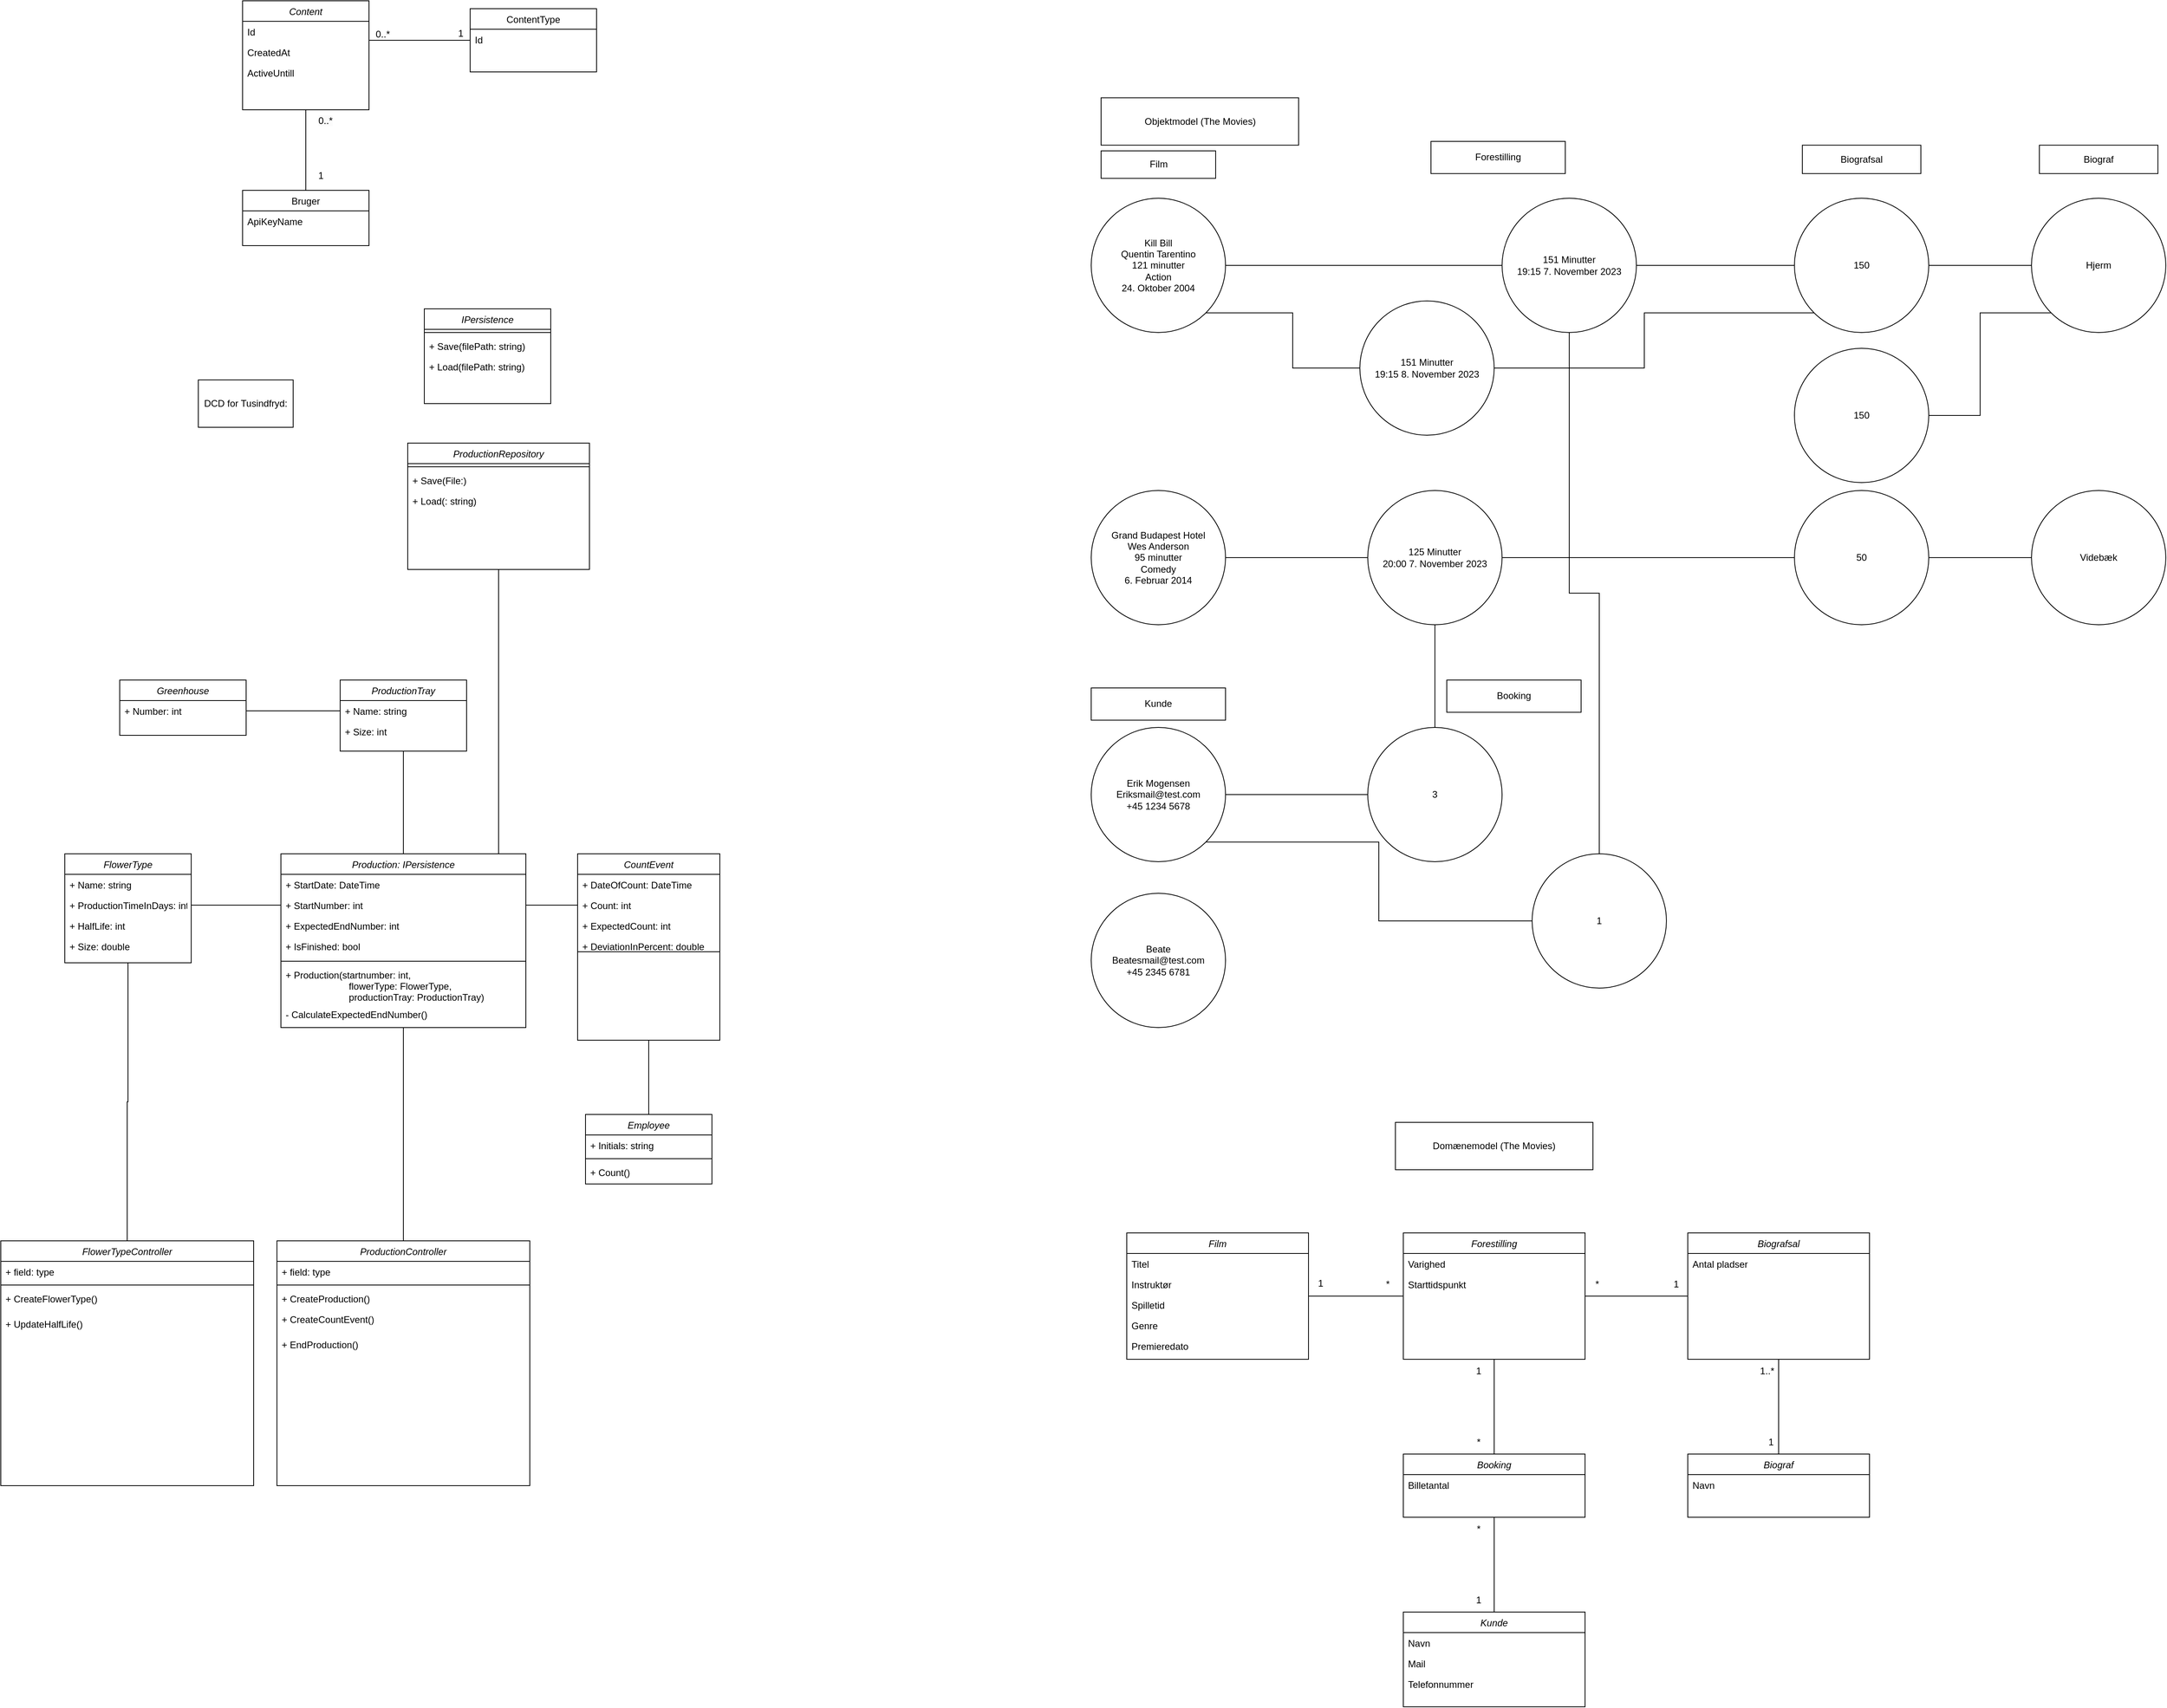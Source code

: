 <mxfile version="22.0.8" type="github">
  <diagram id="C5RBs43oDa-KdzZeNtuy" name="Page-1">
    <mxGraphModel dx="3267" dy="1344" grid="1" gridSize="10" guides="1" tooltips="1" connect="1" arrows="1" fold="1" page="1" pageScale="1" pageWidth="827" pageHeight="1169" math="0" shadow="0">
      <root>
        <mxCell id="WIyWlLk6GJQsqaUBKTNV-0" />
        <mxCell id="WIyWlLk6GJQsqaUBKTNV-1" parent="WIyWlLk6GJQsqaUBKTNV-0" />
        <mxCell id="zkfFHV4jXpPFQw0GAbJ--0" value="Content" style="swimlane;fontStyle=2;align=center;verticalAlign=top;childLayout=stackLayout;horizontal=1;startSize=26;horizontalStack=0;resizeParent=1;resizeLast=0;collapsible=1;marginBottom=0;rounded=0;shadow=0;strokeWidth=1;" parent="WIyWlLk6GJQsqaUBKTNV-1" vertex="1">
          <mxGeometry x="266" y="120" width="160" height="138" as="geometry">
            <mxRectangle x="230" y="140" width="160" height="26" as="alternateBounds" />
          </mxGeometry>
        </mxCell>
        <mxCell id="zkfFHV4jXpPFQw0GAbJ--1" value="Id&#xa;" style="text;align=left;verticalAlign=top;spacingLeft=4;spacingRight=4;overflow=hidden;rotatable=0;points=[[0,0.5],[1,0.5]];portConstraint=eastwest;" parent="zkfFHV4jXpPFQw0GAbJ--0" vertex="1">
          <mxGeometry y="26" width="160" height="26" as="geometry" />
        </mxCell>
        <mxCell id="4FZxqbyA3m_zLKk_ck_h-2" value="CreatedAt " style="text;align=left;verticalAlign=top;spacingLeft=4;spacingRight=4;overflow=hidden;rotatable=0;points=[[0,0.5],[1,0.5]];portConstraint=eastwest;" parent="zkfFHV4jXpPFQw0GAbJ--0" vertex="1">
          <mxGeometry y="52" width="160" height="26" as="geometry" />
        </mxCell>
        <mxCell id="4FZxqbyA3m_zLKk_ck_h-3" value="ActiveUntill" style="text;align=left;verticalAlign=top;spacingLeft=4;spacingRight=4;overflow=hidden;rotatable=0;points=[[0,0.5],[1,0.5]];portConstraint=eastwest;" parent="zkfFHV4jXpPFQw0GAbJ--0" vertex="1">
          <mxGeometry y="78" width="160" height="26" as="geometry" />
        </mxCell>
        <mxCell id="zkfFHV4jXpPFQw0GAbJ--13" value="Bruger" style="swimlane;fontStyle=0;align=center;verticalAlign=top;childLayout=stackLayout;horizontal=1;startSize=26;horizontalStack=0;resizeParent=1;resizeLast=0;collapsible=1;marginBottom=0;rounded=0;shadow=0;strokeWidth=1;" parent="WIyWlLk6GJQsqaUBKTNV-1" vertex="1">
          <mxGeometry x="266" y="360" width="160" height="70" as="geometry">
            <mxRectangle x="340" y="380" width="170" height="26" as="alternateBounds" />
          </mxGeometry>
        </mxCell>
        <mxCell id="zkfFHV4jXpPFQw0GAbJ--14" value="ApiKeyName" style="text;align=left;verticalAlign=top;spacingLeft=4;spacingRight=4;overflow=hidden;rotatable=0;points=[[0,0.5],[1,0.5]];portConstraint=eastwest;" parent="zkfFHV4jXpPFQw0GAbJ--13" vertex="1">
          <mxGeometry y="26" width="160" height="26" as="geometry" />
        </mxCell>
        <mxCell id="zkfFHV4jXpPFQw0GAbJ--16" value="" style="endArrow=none;endSize=10;endFill=0;shadow=0;strokeWidth=1;rounded=0;edgeStyle=elbowEdgeStyle;elbow=vertical;" parent="WIyWlLk6GJQsqaUBKTNV-1" source="zkfFHV4jXpPFQw0GAbJ--13" target="zkfFHV4jXpPFQw0GAbJ--0" edge="1">
          <mxGeometry width="160" relative="1" as="geometry">
            <mxPoint x="256" y="373" as="sourcePoint" />
            <mxPoint x="356" y="271" as="targetPoint" />
          </mxGeometry>
        </mxCell>
        <mxCell id="zkfFHV4jXpPFQw0GAbJ--17" value="ContentType" style="swimlane;fontStyle=0;align=center;verticalAlign=top;childLayout=stackLayout;horizontal=1;startSize=26;horizontalStack=0;resizeParent=1;resizeLast=0;collapsible=1;marginBottom=0;rounded=0;shadow=0;strokeWidth=1;" parent="WIyWlLk6GJQsqaUBKTNV-1" vertex="1">
          <mxGeometry x="554" y="130" width="160" height="80" as="geometry">
            <mxRectangle x="550" y="140" width="160" height="26" as="alternateBounds" />
          </mxGeometry>
        </mxCell>
        <mxCell id="zkfFHV4jXpPFQw0GAbJ--18" value="Id" style="text;align=left;verticalAlign=top;spacingLeft=4;spacingRight=4;overflow=hidden;rotatable=0;points=[[0,0.5],[1,0.5]];portConstraint=eastwest;" parent="zkfFHV4jXpPFQw0GAbJ--17" vertex="1">
          <mxGeometry y="26" width="160" height="26" as="geometry" />
        </mxCell>
        <mxCell id="zkfFHV4jXpPFQw0GAbJ--26" value="" style="endArrow=none;shadow=0;strokeWidth=1;rounded=0;endFill=0;edgeStyle=elbowEdgeStyle;elbow=vertical;" parent="WIyWlLk6GJQsqaUBKTNV-1" source="zkfFHV4jXpPFQw0GAbJ--0" target="zkfFHV4jXpPFQw0GAbJ--17" edge="1">
          <mxGeometry x="0.5" y="41" relative="1" as="geometry">
            <mxPoint x="426" y="192" as="sourcePoint" />
            <mxPoint x="586" y="192" as="targetPoint" />
            <mxPoint x="-40" y="32" as="offset" />
          </mxGeometry>
        </mxCell>
        <mxCell id="zkfFHV4jXpPFQw0GAbJ--28" value="1" style="resizable=0;align=right;verticalAlign=bottom;labelBackgroundColor=none;fontSize=12;" parent="zkfFHV4jXpPFQw0GAbJ--26" connectable="0" vertex="1">
          <mxGeometry x="1" relative="1" as="geometry">
            <mxPoint x="-7" as="offset" />
          </mxGeometry>
        </mxCell>
        <mxCell id="4FZxqbyA3m_zLKk_ck_h-0" value="0..*" style="resizable=0;align=right;verticalAlign=bottom;labelBackgroundColor=none;fontSize=12;" parent="WIyWlLk6GJQsqaUBKTNV-1" connectable="0" vertex="1">
          <mxGeometry x="576" y="189" as="geometry">
            <mxPoint x="-122" y="-18" as="offset" />
          </mxGeometry>
        </mxCell>
        <mxCell id="4FZxqbyA3m_zLKk_ck_h-9" value="&lt;span style=&quot;color: rgb(0, 0, 0); font-family: Helvetica; font-size: 12px; font-style: normal; font-variant-ligatures: normal; font-variant-caps: normal; font-weight: 400; letter-spacing: normal; orphans: 2; text-align: right; text-indent: 0px; text-transform: none; widows: 2; word-spacing: 0px; -webkit-text-stroke-width: 0px; background-color: rgb(251, 251, 251); text-decoration-thickness: initial; text-decoration-style: initial; text-decoration-color: initial; float: none; display: inline !important;&quot;&gt;0..*&lt;/span&gt;" style="text;whiteSpace=wrap;html=1;" parent="WIyWlLk6GJQsqaUBKTNV-1" vertex="1">
          <mxGeometry x="360" y="258" width="50" height="40" as="geometry" />
        </mxCell>
        <mxCell id="4FZxqbyA3m_zLKk_ck_h-10" value="1" style="resizable=0;align=right;verticalAlign=bottom;labelBackgroundColor=none;fontSize=12;" parent="WIyWlLk6GJQsqaUBKTNV-1" connectable="0" vertex="1">
          <mxGeometry x="370.002" y="350.001" as="geometry" />
        </mxCell>
        <mxCell id="wz0sMh5TRBvfDvwZqKFG-0" value="Greenhouse" style="swimlane;fontStyle=2;align=center;verticalAlign=top;childLayout=stackLayout;horizontal=1;startSize=26;horizontalStack=0;resizeParent=1;resizeLast=0;collapsible=1;marginBottom=0;rounded=0;shadow=0;strokeWidth=1;" parent="WIyWlLk6GJQsqaUBKTNV-1" vertex="1">
          <mxGeometry x="110.5" y="980" width="160" height="70" as="geometry">
            <mxRectangle x="230" y="140" width="160" height="26" as="alternateBounds" />
          </mxGeometry>
        </mxCell>
        <mxCell id="wz0sMh5TRBvfDvwZqKFG-1" value="+ Number: int" style="text;align=left;verticalAlign=top;spacingLeft=4;spacingRight=4;overflow=hidden;rotatable=0;points=[[0,0.5],[1,0.5]];portConstraint=eastwest;" parent="wz0sMh5TRBvfDvwZqKFG-0" vertex="1">
          <mxGeometry y="26" width="160" height="26" as="geometry" />
        </mxCell>
        <mxCell id="wz0sMh5TRBvfDvwZqKFG-4" value="DCD for Tusindfryd:" style="rounded=0;whiteSpace=wrap;html=1;" parent="WIyWlLk6GJQsqaUBKTNV-1" vertex="1">
          <mxGeometry x="210" y="600" width="120" height="60" as="geometry" />
        </mxCell>
        <mxCell id="wz0sMh5TRBvfDvwZqKFG-28" style="edgeStyle=orthogonalEdgeStyle;rounded=0;orthogonalLoop=1;jettySize=auto;html=1;exitX=0.5;exitY=1;exitDx=0;exitDy=0;entryX=0.5;entryY=0;entryDx=0;entryDy=0;endArrow=none;endFill=0;" parent="WIyWlLk6GJQsqaUBKTNV-1" source="wz0sMh5TRBvfDvwZqKFG-5" target="wz0sMh5TRBvfDvwZqKFG-10" edge="1">
          <mxGeometry relative="1" as="geometry" />
        </mxCell>
        <mxCell id="wz0sMh5TRBvfDvwZqKFG-5" value="ProductionTray" style="swimlane;fontStyle=2;align=center;verticalAlign=top;childLayout=stackLayout;horizontal=1;startSize=26;horizontalStack=0;resizeParent=1;resizeLast=0;collapsible=1;marginBottom=0;rounded=0;shadow=0;strokeWidth=1;" parent="WIyWlLk6GJQsqaUBKTNV-1" vertex="1">
          <mxGeometry x="389.5" y="980" width="160" height="90" as="geometry">
            <mxRectangle x="230" y="140" width="160" height="26" as="alternateBounds" />
          </mxGeometry>
        </mxCell>
        <mxCell id="wz0sMh5TRBvfDvwZqKFG-6" value="+ Name: string" style="text;align=left;verticalAlign=top;spacingLeft=4;spacingRight=4;overflow=hidden;rotatable=0;points=[[0,0.5],[1,0.5]];portConstraint=eastwest;" parent="wz0sMh5TRBvfDvwZqKFG-5" vertex="1">
          <mxGeometry y="26" width="160" height="26" as="geometry" />
        </mxCell>
        <mxCell id="wz0sMh5TRBvfDvwZqKFG-7" value="+ Size: int" style="text;align=left;verticalAlign=top;spacingLeft=4;spacingRight=4;overflow=hidden;rotatable=0;points=[[0,0.5],[1,0.5]];portConstraint=eastwest;" parent="wz0sMh5TRBvfDvwZqKFG-5" vertex="1">
          <mxGeometry y="52" width="160" height="26" as="geometry" />
        </mxCell>
        <mxCell id="wz0sMh5TRBvfDvwZqKFG-10" value="Production: IPersistence" style="swimlane;fontStyle=2;align=center;verticalAlign=top;childLayout=stackLayout;horizontal=1;startSize=26;horizontalStack=0;resizeParent=1;resizeLast=0;collapsible=1;marginBottom=0;rounded=0;shadow=0;strokeWidth=1;" parent="WIyWlLk6GJQsqaUBKTNV-1" vertex="1">
          <mxGeometry x="314.5" y="1200" width="310" height="220" as="geometry">
            <mxRectangle x="230" y="140" width="160" height="26" as="alternateBounds" />
          </mxGeometry>
        </mxCell>
        <mxCell id="wz0sMh5TRBvfDvwZqKFG-11" value="+ StartDate: DateTime" style="text;align=left;verticalAlign=top;spacingLeft=4;spacingRight=4;overflow=hidden;rotatable=0;points=[[0,0.5],[1,0.5]];portConstraint=eastwest;" parent="wz0sMh5TRBvfDvwZqKFG-10" vertex="1">
          <mxGeometry y="26" width="310" height="26" as="geometry" />
        </mxCell>
        <mxCell id="wz0sMh5TRBvfDvwZqKFG-12" value="+ StartNumber: int" style="text;align=left;verticalAlign=top;spacingLeft=4;spacingRight=4;overflow=hidden;rotatable=0;points=[[0,0.5],[1,0.5]];portConstraint=eastwest;" parent="wz0sMh5TRBvfDvwZqKFG-10" vertex="1">
          <mxGeometry y="52" width="310" height="26" as="geometry" />
        </mxCell>
        <mxCell id="wz0sMh5TRBvfDvwZqKFG-13" value="+ ExpectedEndNumber: int" style="text;align=left;verticalAlign=top;spacingLeft=4;spacingRight=4;overflow=hidden;rotatable=0;points=[[0,0.5],[1,0.5]];portConstraint=eastwest;" parent="wz0sMh5TRBvfDvwZqKFG-10" vertex="1">
          <mxGeometry y="78" width="310" height="26" as="geometry" />
        </mxCell>
        <mxCell id="wz0sMh5TRBvfDvwZqKFG-14" value="+ IsFinished: bool" style="text;align=left;verticalAlign=top;spacingLeft=4;spacingRight=4;overflow=hidden;rotatable=0;points=[[0,0.5],[1,0.5]];portConstraint=eastwest;" parent="wz0sMh5TRBvfDvwZqKFG-10" vertex="1">
          <mxGeometry y="104" width="310" height="28" as="geometry" />
        </mxCell>
        <mxCell id="wz0sMh5TRBvfDvwZqKFG-43" value="" style="line;strokeWidth=1;fillColor=none;align=left;verticalAlign=middle;spacingTop=-1;spacingLeft=3;spacingRight=3;rotatable=0;labelPosition=right;points=[];portConstraint=eastwest;strokeColor=inherit;" parent="wz0sMh5TRBvfDvwZqKFG-10" vertex="1">
          <mxGeometry y="132" width="310" height="8" as="geometry" />
        </mxCell>
        <mxCell id="wz0sMh5TRBvfDvwZqKFG-62" value="+ Production(startnumber: int, &#xa;                        flowerType: FlowerType,&#xa;                        productionTray: ProductionTray)&#xa;&#xa;" style="text;align=left;verticalAlign=top;spacingLeft=4;spacingRight=4;overflow=hidden;rotatable=0;points=[[0,0.5],[1,0.5]];portConstraint=eastwest;" parent="wz0sMh5TRBvfDvwZqKFG-10" vertex="1">
          <mxGeometry y="140" width="310" height="50" as="geometry" />
        </mxCell>
        <mxCell id="wz0sMh5TRBvfDvwZqKFG-63" value="- CalculateExpectedEndNumber()&#xa;" style="text;align=left;verticalAlign=top;spacingLeft=4;spacingRight=4;overflow=hidden;rotatable=0;points=[[0,0.5],[1,0.5]];portConstraint=eastwest;" parent="wz0sMh5TRBvfDvwZqKFG-10" vertex="1">
          <mxGeometry y="190" width="310" height="30" as="geometry" />
        </mxCell>
        <mxCell id="wz0sMh5TRBvfDvwZqKFG-31" style="edgeStyle=orthogonalEdgeStyle;rounded=0;orthogonalLoop=1;jettySize=auto;html=1;exitX=0.5;exitY=1;exitDx=0;exitDy=0;entryX=0.5;entryY=0;entryDx=0;entryDy=0;endArrow=none;endFill=0;" parent="WIyWlLk6GJQsqaUBKTNV-1" source="wz0sMh5TRBvfDvwZqKFG-15" target="wz0sMh5TRBvfDvwZqKFG-20" edge="1">
          <mxGeometry relative="1" as="geometry" />
        </mxCell>
        <mxCell id="wz0sMh5TRBvfDvwZqKFG-15" value="CountEvent" style="swimlane;fontStyle=2;align=center;verticalAlign=top;childLayout=stackLayout;horizontal=1;startSize=26;horizontalStack=0;resizeParent=1;resizeLast=0;collapsible=1;marginBottom=0;rounded=0;shadow=0;strokeWidth=1;" parent="WIyWlLk6GJQsqaUBKTNV-1" vertex="1">
          <mxGeometry x="690" y="1200" width="180" height="236" as="geometry">
            <mxRectangle x="230" y="140" width="160" height="26" as="alternateBounds" />
          </mxGeometry>
        </mxCell>
        <mxCell id="wz0sMh5TRBvfDvwZqKFG-16" value="+ DateOfCount: DateTime" style="text;align=left;verticalAlign=top;spacingLeft=4;spacingRight=4;overflow=hidden;rotatable=0;points=[[0,0.5],[1,0.5]];portConstraint=eastwest;" parent="wz0sMh5TRBvfDvwZqKFG-15" vertex="1">
          <mxGeometry y="26" width="180" height="26" as="geometry" />
        </mxCell>
        <mxCell id="wz0sMh5TRBvfDvwZqKFG-17" value="+ Count: int" style="text;align=left;verticalAlign=top;spacingLeft=4;spacingRight=4;overflow=hidden;rotatable=0;points=[[0,0.5],[1,0.5]];portConstraint=eastwest;" parent="wz0sMh5TRBvfDvwZqKFG-15" vertex="1">
          <mxGeometry y="52" width="180" height="26" as="geometry" />
        </mxCell>
        <mxCell id="wz0sMh5TRBvfDvwZqKFG-18" value="+ ExpectedCount: int" style="text;align=left;verticalAlign=top;spacingLeft=4;spacingRight=4;overflow=hidden;rotatable=0;points=[[0,0.5],[1,0.5]];portConstraint=eastwest;" parent="wz0sMh5TRBvfDvwZqKFG-15" vertex="1">
          <mxGeometry y="78" width="180" height="26" as="geometry" />
        </mxCell>
        <mxCell id="wz0sMh5TRBvfDvwZqKFG-19" value="+ DeviationInPercent: double" style="text;align=left;verticalAlign=top;spacingLeft=4;spacingRight=4;overflow=hidden;rotatable=0;points=[[0,0.5],[1,0.5]];portConstraint=eastwest;" parent="wz0sMh5TRBvfDvwZqKFG-15" vertex="1">
          <mxGeometry y="104" width="180" height="16" as="geometry" />
        </mxCell>
        <mxCell id="wz0sMh5TRBvfDvwZqKFG-42" value="" style="line;strokeWidth=1;fillColor=none;align=left;verticalAlign=middle;spacingTop=-1;spacingLeft=3;spacingRight=3;rotatable=0;labelPosition=right;points=[];portConstraint=eastwest;strokeColor=inherit;" parent="wz0sMh5TRBvfDvwZqKFG-15" vertex="1">
          <mxGeometry y="120" width="180" height="8" as="geometry" />
        </mxCell>
        <mxCell id="wz0sMh5TRBvfDvwZqKFG-20" value="Employee" style="swimlane;fontStyle=2;align=center;verticalAlign=top;childLayout=stackLayout;horizontal=1;startSize=26;horizontalStack=0;resizeParent=1;resizeLast=0;collapsible=1;marginBottom=0;rounded=0;shadow=0;strokeWidth=1;" parent="WIyWlLk6GJQsqaUBKTNV-1" vertex="1">
          <mxGeometry x="700" y="1530" width="160" height="88" as="geometry">
            <mxRectangle x="230" y="140" width="160" height="26" as="alternateBounds" />
          </mxGeometry>
        </mxCell>
        <mxCell id="wz0sMh5TRBvfDvwZqKFG-21" value="+ Initials: string" style="text;align=left;verticalAlign=top;spacingLeft=4;spacingRight=4;overflow=hidden;rotatable=0;points=[[0,0.5],[1,0.5]];portConstraint=eastwest;" parent="wz0sMh5TRBvfDvwZqKFG-20" vertex="1">
          <mxGeometry y="26" width="160" height="26" as="geometry" />
        </mxCell>
        <mxCell id="wz0sMh5TRBvfDvwZqKFG-46" value="" style="line;strokeWidth=1;fillColor=none;align=left;verticalAlign=middle;spacingTop=-1;spacingLeft=3;spacingRight=3;rotatable=0;labelPosition=right;points=[];portConstraint=eastwest;strokeColor=inherit;" parent="wz0sMh5TRBvfDvwZqKFG-20" vertex="1">
          <mxGeometry y="52" width="160" height="8" as="geometry" />
        </mxCell>
        <mxCell id="wz0sMh5TRBvfDvwZqKFG-44" value="+ Count()" style="text;align=left;verticalAlign=top;spacingLeft=4;spacingRight=4;overflow=hidden;rotatable=0;points=[[0,0.5],[1,0.5]];portConstraint=eastwest;" parent="wz0sMh5TRBvfDvwZqKFG-20" vertex="1">
          <mxGeometry y="60" width="160" height="28" as="geometry" />
        </mxCell>
        <mxCell id="wz0sMh5TRBvfDvwZqKFG-22" value="FlowerType" style="swimlane;fontStyle=2;align=center;verticalAlign=top;childLayout=stackLayout;horizontal=1;startSize=26;horizontalStack=0;resizeParent=1;resizeLast=0;collapsible=1;marginBottom=0;rounded=0;shadow=0;strokeWidth=1;" parent="WIyWlLk6GJQsqaUBKTNV-1" vertex="1">
          <mxGeometry x="41" y="1200" width="160" height="138" as="geometry">
            <mxRectangle x="230" y="140" width="160" height="26" as="alternateBounds" />
          </mxGeometry>
        </mxCell>
        <mxCell id="wz0sMh5TRBvfDvwZqKFG-23" value="+ Name: string" style="text;align=left;verticalAlign=top;spacingLeft=4;spacingRight=4;overflow=hidden;rotatable=0;points=[[0,0.5],[1,0.5]];portConstraint=eastwest;" parent="wz0sMh5TRBvfDvwZqKFG-22" vertex="1">
          <mxGeometry y="26" width="160" height="26" as="geometry" />
        </mxCell>
        <mxCell id="wz0sMh5TRBvfDvwZqKFG-24" value="+ ProductionTimeInDays: int" style="text;align=left;verticalAlign=top;spacingLeft=4;spacingRight=4;overflow=hidden;rotatable=0;points=[[0,0.5],[1,0.5]];portConstraint=eastwest;" parent="wz0sMh5TRBvfDvwZqKFG-22" vertex="1">
          <mxGeometry y="52" width="160" height="26" as="geometry" />
        </mxCell>
        <mxCell id="wz0sMh5TRBvfDvwZqKFG-25" value="+ HalfLife: int" style="text;align=left;verticalAlign=top;spacingLeft=4;spacingRight=4;overflow=hidden;rotatable=0;points=[[0,0.5],[1,0.5]];portConstraint=eastwest;" parent="wz0sMh5TRBvfDvwZqKFG-22" vertex="1">
          <mxGeometry y="78" width="160" height="26" as="geometry" />
        </mxCell>
        <mxCell id="wz0sMh5TRBvfDvwZqKFG-26" value="+ Size: double" style="text;align=left;verticalAlign=top;spacingLeft=4;spacingRight=4;overflow=hidden;rotatable=0;points=[[0,0.5],[1,0.5]];portConstraint=eastwest;" parent="wz0sMh5TRBvfDvwZqKFG-22" vertex="1">
          <mxGeometry y="104" width="160" height="26" as="geometry" />
        </mxCell>
        <mxCell id="wz0sMh5TRBvfDvwZqKFG-27" style="edgeStyle=orthogonalEdgeStyle;rounded=0;orthogonalLoop=1;jettySize=auto;html=1;entryX=0;entryY=0.5;entryDx=0;entryDy=0;endArrow=none;endFill=0;" parent="WIyWlLk6GJQsqaUBKTNV-1" source="wz0sMh5TRBvfDvwZqKFG-1" target="wz0sMh5TRBvfDvwZqKFG-6" edge="1">
          <mxGeometry relative="1" as="geometry" />
        </mxCell>
        <mxCell id="wz0sMh5TRBvfDvwZqKFG-29" style="edgeStyle=orthogonalEdgeStyle;rounded=0;orthogonalLoop=1;jettySize=auto;html=1;exitX=1;exitY=0.5;exitDx=0;exitDy=0;entryX=0;entryY=0.5;entryDx=0;entryDy=0;endArrow=none;endFill=0;" parent="WIyWlLk6GJQsqaUBKTNV-1" source="wz0sMh5TRBvfDvwZqKFG-24" target="wz0sMh5TRBvfDvwZqKFG-12" edge="1">
          <mxGeometry relative="1" as="geometry" />
        </mxCell>
        <mxCell id="wz0sMh5TRBvfDvwZqKFG-30" style="edgeStyle=orthogonalEdgeStyle;rounded=0;orthogonalLoop=1;jettySize=auto;html=1;exitX=1;exitY=0.5;exitDx=0;exitDy=0;entryX=0;entryY=0.5;entryDx=0;entryDy=0;endArrow=none;endFill=0;" parent="WIyWlLk6GJQsqaUBKTNV-1" source="wz0sMh5TRBvfDvwZqKFG-12" target="wz0sMh5TRBvfDvwZqKFG-17" edge="1">
          <mxGeometry relative="1" as="geometry" />
        </mxCell>
        <mxCell id="wz0sMh5TRBvfDvwZqKFG-47" value="ProductionController" style="swimlane;fontStyle=2;align=center;verticalAlign=top;childLayout=stackLayout;horizontal=1;startSize=26;horizontalStack=0;resizeParent=1;resizeLast=0;collapsible=1;marginBottom=0;rounded=0;shadow=0;strokeWidth=1;" parent="WIyWlLk6GJQsqaUBKTNV-1" vertex="1">
          <mxGeometry x="309.5" y="1690" width="320" height="310" as="geometry">
            <mxRectangle x="230" y="140" width="160" height="26" as="alternateBounds" />
          </mxGeometry>
        </mxCell>
        <mxCell id="wz0sMh5TRBvfDvwZqKFG-48" value="+ field: type" style="text;align=left;verticalAlign=top;spacingLeft=4;spacingRight=4;overflow=hidden;rotatable=0;points=[[0,0.5],[1,0.5]];portConstraint=eastwest;" parent="wz0sMh5TRBvfDvwZqKFG-47" vertex="1">
          <mxGeometry y="26" width="320" height="26" as="geometry" />
        </mxCell>
        <mxCell id="wz0sMh5TRBvfDvwZqKFG-52" value="" style="line;strokeWidth=1;fillColor=none;align=left;verticalAlign=middle;spacingTop=-1;spacingLeft=3;spacingRight=3;rotatable=0;labelPosition=right;points=[];portConstraint=eastwest;strokeColor=inherit;" parent="wz0sMh5TRBvfDvwZqKFG-47" vertex="1">
          <mxGeometry y="52" width="320" height="8" as="geometry" />
        </mxCell>
        <mxCell id="wz0sMh5TRBvfDvwZqKFG-53" value="+ CreateProduction()&#xa;" style="text;align=left;verticalAlign=top;spacingLeft=4;spacingRight=4;overflow=hidden;rotatable=0;points=[[0,0.5],[1,0.5]];portConstraint=eastwest;" parent="wz0sMh5TRBvfDvwZqKFG-47" vertex="1">
          <mxGeometry y="60" width="320" height="26" as="geometry" />
        </mxCell>
        <mxCell id="wz0sMh5TRBvfDvwZqKFG-66" value="+ CreateCountEvent()" style="text;align=left;verticalAlign=top;spacingLeft=4;spacingRight=4;overflow=hidden;rotatable=0;points=[[0,0.5],[1,0.5]];portConstraint=eastwest;" parent="wz0sMh5TRBvfDvwZqKFG-47" vertex="1">
          <mxGeometry y="86" width="320" height="32" as="geometry" />
        </mxCell>
        <mxCell id="wz0sMh5TRBvfDvwZqKFG-69" value="+ EndProduction()&#xa;" style="text;align=left;verticalAlign=top;spacingLeft=4;spacingRight=4;overflow=hidden;rotatable=0;points=[[0,0.5],[1,0.5]];portConstraint=eastwest;" parent="wz0sMh5TRBvfDvwZqKFG-47" vertex="1">
          <mxGeometry y="118" width="320" height="26" as="geometry" />
        </mxCell>
        <mxCell id="wz0sMh5TRBvfDvwZqKFG-54" style="edgeStyle=orthogonalEdgeStyle;rounded=0;orthogonalLoop=1;jettySize=auto;html=1;exitX=0.5;exitY=0;exitDx=0;exitDy=0;entryX=0.5;entryY=1;entryDx=0;entryDy=0;endArrow=none;endFill=0;" parent="WIyWlLk6GJQsqaUBKTNV-1" source="wz0sMh5TRBvfDvwZqKFG-47" target="wz0sMh5TRBvfDvwZqKFG-10" edge="1">
          <mxGeometry relative="1" as="geometry">
            <mxPoint x="250" y="1275" as="sourcePoint" />
            <mxPoint x="369" y="1275" as="targetPoint" />
          </mxGeometry>
        </mxCell>
        <mxCell id="wz0sMh5TRBvfDvwZqKFG-55" value="IPersistence" style="swimlane;fontStyle=2;align=center;verticalAlign=top;childLayout=stackLayout;horizontal=1;startSize=26;horizontalStack=0;resizeParent=1;resizeLast=0;collapsible=1;marginBottom=0;rounded=0;shadow=0;strokeWidth=1;" parent="WIyWlLk6GJQsqaUBKTNV-1" vertex="1">
          <mxGeometry x="496" y="510" width="160" height="120" as="geometry">
            <mxRectangle x="230" y="140" width="160" height="26" as="alternateBounds" />
          </mxGeometry>
        </mxCell>
        <mxCell id="wz0sMh5TRBvfDvwZqKFG-58" value="" style="line;strokeWidth=1;fillColor=none;align=left;verticalAlign=middle;spacingTop=-1;spacingLeft=3;spacingRight=3;rotatable=0;labelPosition=right;points=[];portConstraint=eastwest;strokeColor=inherit;" parent="wz0sMh5TRBvfDvwZqKFG-55" vertex="1">
          <mxGeometry y="26" width="160" height="8" as="geometry" />
        </mxCell>
        <mxCell id="wz0sMh5TRBvfDvwZqKFG-56" value="+ Save(filePath: string)" style="text;align=left;verticalAlign=top;spacingLeft=4;spacingRight=4;overflow=hidden;rotatable=0;points=[[0,0.5],[1,0.5]];portConstraint=eastwest;" parent="wz0sMh5TRBvfDvwZqKFG-55" vertex="1">
          <mxGeometry y="34" width="160" height="26" as="geometry" />
        </mxCell>
        <mxCell id="wz0sMh5TRBvfDvwZqKFG-61" value="+ Load(filePath: string)" style="text;align=left;verticalAlign=top;spacingLeft=4;spacingRight=4;overflow=hidden;rotatable=0;points=[[0,0.5],[1,0.5]];portConstraint=eastwest;" parent="wz0sMh5TRBvfDvwZqKFG-55" vertex="1">
          <mxGeometry y="60" width="160" height="26" as="geometry" />
        </mxCell>
        <mxCell id="wz0sMh5TRBvfDvwZqKFG-70" value="FlowerTypeController" style="swimlane;fontStyle=2;align=center;verticalAlign=top;childLayout=stackLayout;horizontal=1;startSize=26;horizontalStack=0;resizeParent=1;resizeLast=0;collapsible=1;marginBottom=0;rounded=0;shadow=0;strokeWidth=1;" parent="WIyWlLk6GJQsqaUBKTNV-1" vertex="1">
          <mxGeometry x="-40" y="1690" width="320" height="310" as="geometry">
            <mxRectangle x="230" y="140" width="160" height="26" as="alternateBounds" />
          </mxGeometry>
        </mxCell>
        <mxCell id="wz0sMh5TRBvfDvwZqKFG-71" value="+ field: type" style="text;align=left;verticalAlign=top;spacingLeft=4;spacingRight=4;overflow=hidden;rotatable=0;points=[[0,0.5],[1,0.5]];portConstraint=eastwest;" parent="wz0sMh5TRBvfDvwZqKFG-70" vertex="1">
          <mxGeometry y="26" width="320" height="26" as="geometry" />
        </mxCell>
        <mxCell id="wz0sMh5TRBvfDvwZqKFG-72" value="" style="line;strokeWidth=1;fillColor=none;align=left;verticalAlign=middle;spacingTop=-1;spacingLeft=3;spacingRight=3;rotatable=0;labelPosition=right;points=[];portConstraint=eastwest;strokeColor=inherit;" parent="wz0sMh5TRBvfDvwZqKFG-70" vertex="1">
          <mxGeometry y="52" width="320" height="8" as="geometry" />
        </mxCell>
        <mxCell id="wz0sMh5TRBvfDvwZqKFG-74" value="+ CreateFlowerType()" style="text;align=left;verticalAlign=top;spacingLeft=4;spacingRight=4;overflow=hidden;rotatable=0;points=[[0,0.5],[1,0.5]];portConstraint=eastwest;" parent="wz0sMh5TRBvfDvwZqKFG-70" vertex="1">
          <mxGeometry y="60" width="320" height="32" as="geometry" />
        </mxCell>
        <mxCell id="wz0sMh5TRBvfDvwZqKFG-77" value="+ UpdateHalfLife()&#xa;" style="text;align=left;verticalAlign=top;spacingLeft=4;spacingRight=4;overflow=hidden;rotatable=0;points=[[0,0.5],[1,0.5]];portConstraint=eastwest;" parent="wz0sMh5TRBvfDvwZqKFG-70" vertex="1">
          <mxGeometry y="92" width="320" height="26" as="geometry" />
        </mxCell>
        <mxCell id="wz0sMh5TRBvfDvwZqKFG-78" style="edgeStyle=orthogonalEdgeStyle;rounded=0;orthogonalLoop=1;jettySize=auto;html=1;exitX=0.5;exitY=0;exitDx=0;exitDy=0;entryX=0.5;entryY=1;entryDx=0;entryDy=0;endArrow=none;endFill=0;" parent="WIyWlLk6GJQsqaUBKTNV-1" source="wz0sMh5TRBvfDvwZqKFG-70" target="wz0sMh5TRBvfDvwZqKFG-22" edge="1">
          <mxGeometry relative="1" as="geometry">
            <mxPoint x="480" y="1700" as="sourcePoint" />
            <mxPoint x="480" y="1430" as="targetPoint" />
          </mxGeometry>
        </mxCell>
        <mxCell id="wz0sMh5TRBvfDvwZqKFG-79" style="edgeStyle=orthogonalEdgeStyle;rounded=0;orthogonalLoop=1;jettySize=auto;html=1;entryX=0.5;entryY=0;entryDx=0;entryDy=0;endArrow=none;endFill=0;exitX=0.5;exitY=1;exitDx=0;exitDy=0;" parent="WIyWlLk6GJQsqaUBKTNV-1" source="wz0sMh5TRBvfDvwZqKFG-81" edge="1">
          <mxGeometry relative="1" as="geometry">
            <mxPoint x="590" y="840" as="sourcePoint" />
            <mxPoint x="590" y="1200" as="targetPoint" />
          </mxGeometry>
        </mxCell>
        <mxCell id="wz0sMh5TRBvfDvwZqKFG-81" value="ProductionRepository" style="swimlane;fontStyle=2;align=center;verticalAlign=top;childLayout=stackLayout;horizontal=1;startSize=26;horizontalStack=0;resizeParent=1;resizeLast=0;collapsible=1;marginBottom=0;rounded=0;shadow=0;strokeWidth=1;" parent="WIyWlLk6GJQsqaUBKTNV-1" vertex="1">
          <mxGeometry x="475" y="680" width="230" height="160" as="geometry">
            <mxRectangle x="230" y="140" width="160" height="26" as="alternateBounds" />
          </mxGeometry>
        </mxCell>
        <mxCell id="wz0sMh5TRBvfDvwZqKFG-82" value="" style="line;strokeWidth=1;fillColor=none;align=left;verticalAlign=middle;spacingTop=-1;spacingLeft=3;spacingRight=3;rotatable=0;labelPosition=right;points=[];portConstraint=eastwest;strokeColor=inherit;" parent="wz0sMh5TRBvfDvwZqKFG-81" vertex="1">
          <mxGeometry y="26" width="230" height="8" as="geometry" />
        </mxCell>
        <mxCell id="wz0sMh5TRBvfDvwZqKFG-83" value="+ Save(File:)" style="text;align=left;verticalAlign=top;spacingLeft=4;spacingRight=4;overflow=hidden;rotatable=0;points=[[0,0.5],[1,0.5]];portConstraint=eastwest;" parent="wz0sMh5TRBvfDvwZqKFG-81" vertex="1">
          <mxGeometry y="34" width="230" height="26" as="geometry" />
        </mxCell>
        <mxCell id="wz0sMh5TRBvfDvwZqKFG-84" value="+ Load(: string)" style="text;align=left;verticalAlign=top;spacingLeft=4;spacingRight=4;overflow=hidden;rotatable=0;points=[[0,0.5],[1,0.5]];portConstraint=eastwest;" parent="wz0sMh5TRBvfDvwZqKFG-81" vertex="1">
          <mxGeometry y="60" width="230" height="26" as="geometry" />
        </mxCell>
        <mxCell id="4UGHMWYXxqKN3dNCoF7V-71" style="edgeStyle=orthogonalEdgeStyle;rounded=0;orthogonalLoop=1;jettySize=auto;html=1;exitX=1;exitY=0.5;exitDx=0;exitDy=0;entryX=0;entryY=0.5;entryDx=0;entryDy=0;endArrow=none;endFill=0;" edge="1" parent="WIyWlLk6GJQsqaUBKTNV-1" source="4UGHMWYXxqKN3dNCoF7V-0" target="4UGHMWYXxqKN3dNCoF7V-68">
          <mxGeometry relative="1" as="geometry" />
        </mxCell>
        <mxCell id="4UGHMWYXxqKN3dNCoF7V-97" style="edgeStyle=orthogonalEdgeStyle;rounded=0;orthogonalLoop=1;jettySize=auto;html=1;exitX=1;exitY=1;exitDx=0;exitDy=0;entryX=0;entryY=0.5;entryDx=0;entryDy=0;endArrow=none;endFill=0;" edge="1" parent="WIyWlLk6GJQsqaUBKTNV-1" source="4UGHMWYXxqKN3dNCoF7V-0" target="4UGHMWYXxqKN3dNCoF7V-96">
          <mxGeometry relative="1" as="geometry" />
        </mxCell>
        <mxCell id="4UGHMWYXxqKN3dNCoF7V-0" value="Kill Bill&lt;br&gt;Quentin Tarentino&lt;br&gt;121 minutter&lt;br&gt;Action&lt;br&gt;24. Oktober 2004" style="ellipse;whiteSpace=wrap;html=1;aspect=fixed;" vertex="1" parent="WIyWlLk6GJQsqaUBKTNV-1">
          <mxGeometry x="1340" y="370" width="170" height="170" as="geometry" />
        </mxCell>
        <mxCell id="4UGHMWYXxqKN3dNCoF7V-1" value="Objektmodel (The Movies)" style="rounded=0;whiteSpace=wrap;html=1;" vertex="1" parent="WIyWlLk6GJQsqaUBKTNV-1">
          <mxGeometry x="1352.5" y="242.8" width="250" height="60" as="geometry" />
        </mxCell>
        <mxCell id="4UGHMWYXxqKN3dNCoF7V-2" value="Domænemodel (The Movies)" style="rounded=0;whiteSpace=wrap;html=1;" vertex="1" parent="WIyWlLk6GJQsqaUBKTNV-1">
          <mxGeometry x="1725" y="1540" width="250" height="60" as="geometry" />
        </mxCell>
        <mxCell id="4UGHMWYXxqKN3dNCoF7V-72" style="edgeStyle=orthogonalEdgeStyle;rounded=0;orthogonalLoop=1;jettySize=auto;html=1;entryX=0;entryY=0.5;entryDx=0;entryDy=0;endArrow=none;endFill=0;" edge="1" parent="WIyWlLk6GJQsqaUBKTNV-1" source="4UGHMWYXxqKN3dNCoF7V-11" target="4UGHMWYXxqKN3dNCoF7V-20">
          <mxGeometry relative="1" as="geometry" />
        </mxCell>
        <mxCell id="4UGHMWYXxqKN3dNCoF7V-11" value="Film" style="swimlane;fontStyle=2;align=center;verticalAlign=top;childLayout=stackLayout;horizontal=1;startSize=26;horizontalStack=0;resizeParent=1;resizeLast=0;collapsible=1;marginBottom=0;rounded=0;shadow=0;strokeWidth=1;" vertex="1" parent="WIyWlLk6GJQsqaUBKTNV-1">
          <mxGeometry x="1385" y="1680" width="230" height="160" as="geometry">
            <mxRectangle x="230" y="140" width="160" height="26" as="alternateBounds" />
          </mxGeometry>
        </mxCell>
        <mxCell id="4UGHMWYXxqKN3dNCoF7V-14" value="Titel" style="text;align=left;verticalAlign=top;spacingLeft=4;spacingRight=4;overflow=hidden;rotatable=0;points=[[0,0.5],[1,0.5]];portConstraint=eastwest;" vertex="1" parent="4UGHMWYXxqKN3dNCoF7V-11">
          <mxGeometry y="26" width="230" height="26" as="geometry" />
        </mxCell>
        <mxCell id="4UGHMWYXxqKN3dNCoF7V-65" value="Instruktør" style="text;align=left;verticalAlign=top;spacingLeft=4;spacingRight=4;overflow=hidden;rotatable=0;points=[[0,0.5],[1,0.5]];portConstraint=eastwest;" vertex="1" parent="4UGHMWYXxqKN3dNCoF7V-11">
          <mxGeometry y="52" width="230" height="26" as="geometry" />
        </mxCell>
        <mxCell id="4UGHMWYXxqKN3dNCoF7V-19" value="Spilletid" style="text;align=left;verticalAlign=top;spacingLeft=4;spacingRight=4;overflow=hidden;rotatable=0;points=[[0,0.5],[1,0.5]];portConstraint=eastwest;" vertex="1" parent="4UGHMWYXxqKN3dNCoF7V-11">
          <mxGeometry y="78" width="230" height="26" as="geometry" />
        </mxCell>
        <mxCell id="4UGHMWYXxqKN3dNCoF7V-18" value="Genre" style="text;align=left;verticalAlign=top;spacingLeft=4;spacingRight=4;overflow=hidden;rotatable=0;points=[[0,0.5],[1,0.5]];portConstraint=eastwest;" vertex="1" parent="4UGHMWYXxqKN3dNCoF7V-11">
          <mxGeometry y="104" width="230" height="26" as="geometry" />
        </mxCell>
        <mxCell id="4UGHMWYXxqKN3dNCoF7V-16" value="Premieredato" style="text;align=left;verticalAlign=top;spacingLeft=4;spacingRight=4;overflow=hidden;rotatable=0;points=[[0,0.5],[1,0.5]];portConstraint=eastwest;" vertex="1" parent="4UGHMWYXxqKN3dNCoF7V-11">
          <mxGeometry y="130" width="230" height="26" as="geometry" />
        </mxCell>
        <mxCell id="4UGHMWYXxqKN3dNCoF7V-45" style="edgeStyle=orthogonalEdgeStyle;rounded=0;orthogonalLoop=1;jettySize=auto;html=1;exitX=0.5;exitY=1;exitDx=0;exitDy=0;entryX=0.5;entryY=0;entryDx=0;entryDy=0;endArrow=none;endFill=0;" edge="1" parent="WIyWlLk6GJQsqaUBKTNV-1" source="4UGHMWYXxqKN3dNCoF7V-20" target="4UGHMWYXxqKN3dNCoF7V-35">
          <mxGeometry relative="1" as="geometry" />
        </mxCell>
        <mxCell id="4UGHMWYXxqKN3dNCoF7V-57" style="edgeStyle=orthogonalEdgeStyle;rounded=0;orthogonalLoop=1;jettySize=auto;html=1;exitX=1;exitY=0.5;exitDx=0;exitDy=0;entryX=0;entryY=0.5;entryDx=0;entryDy=0;endArrow=none;endFill=0;" edge="1" parent="WIyWlLk6GJQsqaUBKTNV-1" source="4UGHMWYXxqKN3dNCoF7V-20" target="4UGHMWYXxqKN3dNCoF7V-26">
          <mxGeometry relative="1" as="geometry" />
        </mxCell>
        <mxCell id="4UGHMWYXxqKN3dNCoF7V-20" value="Forestilling" style="swimlane;fontStyle=2;align=center;verticalAlign=top;childLayout=stackLayout;horizontal=1;startSize=26;horizontalStack=0;resizeParent=1;resizeLast=0;collapsible=1;marginBottom=0;rounded=0;shadow=0;strokeWidth=1;" vertex="1" parent="WIyWlLk6GJQsqaUBKTNV-1">
          <mxGeometry x="1735" y="1680" width="230" height="160" as="geometry">
            <mxRectangle x="230" y="140" width="160" height="26" as="alternateBounds" />
          </mxGeometry>
        </mxCell>
        <mxCell id="4UGHMWYXxqKN3dNCoF7V-22" value="Varighed" style="text;align=left;verticalAlign=top;spacingLeft=4;spacingRight=4;overflow=hidden;rotatable=0;points=[[0,0.5],[1,0.5]];portConstraint=eastwest;" vertex="1" parent="4UGHMWYXxqKN3dNCoF7V-20">
          <mxGeometry y="26" width="230" height="26" as="geometry" />
        </mxCell>
        <mxCell id="4UGHMWYXxqKN3dNCoF7V-25" value="Starttidspunkt" style="text;align=left;verticalAlign=top;spacingLeft=4;spacingRight=4;overflow=hidden;rotatable=0;points=[[0,0.5],[1,0.5]];portConstraint=eastwest;" vertex="1" parent="4UGHMWYXxqKN3dNCoF7V-20">
          <mxGeometry y="52" width="230" height="26" as="geometry" />
        </mxCell>
        <mxCell id="4UGHMWYXxqKN3dNCoF7V-60" style="edgeStyle=orthogonalEdgeStyle;rounded=0;orthogonalLoop=1;jettySize=auto;html=1;entryX=0.5;entryY=0;entryDx=0;entryDy=0;endArrow=none;endFill=0;" edge="1" parent="WIyWlLk6GJQsqaUBKTNV-1" source="4UGHMWYXxqKN3dNCoF7V-26" target="4UGHMWYXxqKN3dNCoF7V-32">
          <mxGeometry relative="1" as="geometry" />
        </mxCell>
        <mxCell id="4UGHMWYXxqKN3dNCoF7V-26" value="Biografsal" style="swimlane;fontStyle=2;align=center;verticalAlign=top;childLayout=stackLayout;horizontal=1;startSize=26;horizontalStack=0;resizeParent=1;resizeLast=0;collapsible=1;marginBottom=0;rounded=0;shadow=0;strokeWidth=1;" vertex="1" parent="WIyWlLk6GJQsqaUBKTNV-1">
          <mxGeometry x="2095" y="1680" width="230" height="160" as="geometry">
            <mxRectangle x="230" y="140" width="160" height="26" as="alternateBounds" />
          </mxGeometry>
        </mxCell>
        <mxCell id="4UGHMWYXxqKN3dNCoF7V-27" value="Antal pladser" style="text;align=left;verticalAlign=top;spacingLeft=4;spacingRight=4;overflow=hidden;rotatable=0;points=[[0,0.5],[1,0.5]];portConstraint=eastwest;" vertex="1" parent="4UGHMWYXxqKN3dNCoF7V-26">
          <mxGeometry y="26" width="230" height="26" as="geometry" />
        </mxCell>
        <mxCell id="4UGHMWYXxqKN3dNCoF7V-32" value="Biograf" style="swimlane;fontStyle=2;align=center;verticalAlign=top;childLayout=stackLayout;horizontal=1;startSize=26;horizontalStack=0;resizeParent=1;resizeLast=0;collapsible=1;marginBottom=0;rounded=0;shadow=0;strokeWidth=1;" vertex="1" parent="WIyWlLk6GJQsqaUBKTNV-1">
          <mxGeometry x="2095" y="1960" width="230" height="80" as="geometry">
            <mxRectangle x="230" y="140" width="160" height="26" as="alternateBounds" />
          </mxGeometry>
        </mxCell>
        <mxCell id="4UGHMWYXxqKN3dNCoF7V-33" value="Navn" style="text;align=left;verticalAlign=top;spacingLeft=4;spacingRight=4;overflow=hidden;rotatable=0;points=[[0,0.5],[1,0.5]];portConstraint=eastwest;" vertex="1" parent="4UGHMWYXxqKN3dNCoF7V-32">
          <mxGeometry y="26" width="230" height="26" as="geometry" />
        </mxCell>
        <mxCell id="4UGHMWYXxqKN3dNCoF7V-52" style="edgeStyle=orthogonalEdgeStyle;rounded=0;orthogonalLoop=1;jettySize=auto;html=1;exitX=0.5;exitY=1;exitDx=0;exitDy=0;entryX=0.5;entryY=0;entryDx=0;entryDy=0;endArrow=none;endFill=0;" edge="1" parent="WIyWlLk6GJQsqaUBKTNV-1" source="4UGHMWYXxqKN3dNCoF7V-35" target="4UGHMWYXxqKN3dNCoF7V-38">
          <mxGeometry relative="1" as="geometry" />
        </mxCell>
        <mxCell id="4UGHMWYXxqKN3dNCoF7V-35" value="Booking" style="swimlane;fontStyle=2;align=center;verticalAlign=top;childLayout=stackLayout;horizontal=1;startSize=26;horizontalStack=0;resizeParent=1;resizeLast=0;collapsible=1;marginBottom=0;rounded=0;shadow=0;strokeWidth=1;" vertex="1" parent="WIyWlLk6GJQsqaUBKTNV-1">
          <mxGeometry x="1735" y="1960" width="230" height="80" as="geometry">
            <mxRectangle x="230" y="140" width="160" height="26" as="alternateBounds" />
          </mxGeometry>
        </mxCell>
        <mxCell id="4UGHMWYXxqKN3dNCoF7V-37" value="Billetantal" style="text;align=left;verticalAlign=top;spacingLeft=4;spacingRight=4;overflow=hidden;rotatable=0;points=[[0,0.5],[1,0.5]];portConstraint=eastwest;" vertex="1" parent="4UGHMWYXxqKN3dNCoF7V-35">
          <mxGeometry y="26" width="230" height="26" as="geometry" />
        </mxCell>
        <mxCell id="4UGHMWYXxqKN3dNCoF7V-38" value="Kunde" style="swimlane;fontStyle=2;align=center;verticalAlign=top;childLayout=stackLayout;horizontal=1;startSize=26;horizontalStack=0;resizeParent=1;resizeLast=0;collapsible=1;marginBottom=0;rounded=0;shadow=0;strokeWidth=1;" vertex="1" parent="WIyWlLk6GJQsqaUBKTNV-1">
          <mxGeometry x="1735" y="2160" width="230" height="120" as="geometry">
            <mxRectangle x="230" y="140" width="160" height="26" as="alternateBounds" />
          </mxGeometry>
        </mxCell>
        <mxCell id="4UGHMWYXxqKN3dNCoF7V-41" value="Navn" style="text;align=left;verticalAlign=top;spacingLeft=4;spacingRight=4;overflow=hidden;rotatable=0;points=[[0,0.5],[1,0.5]];portConstraint=eastwest;" vertex="1" parent="4UGHMWYXxqKN3dNCoF7V-38">
          <mxGeometry y="26" width="230" height="26" as="geometry" />
        </mxCell>
        <mxCell id="4UGHMWYXxqKN3dNCoF7V-39" value="Mail" style="text;align=left;verticalAlign=top;spacingLeft=4;spacingRight=4;overflow=hidden;rotatable=0;points=[[0,0.5],[1,0.5]];portConstraint=eastwest;" vertex="1" parent="4UGHMWYXxqKN3dNCoF7V-38">
          <mxGeometry y="52" width="230" height="26" as="geometry" />
        </mxCell>
        <mxCell id="4UGHMWYXxqKN3dNCoF7V-40" value="Telefonnummer" style="text;align=left;verticalAlign=top;spacingLeft=4;spacingRight=4;overflow=hidden;rotatable=0;points=[[0,0.5],[1,0.5]];portConstraint=eastwest;" vertex="1" parent="4UGHMWYXxqKN3dNCoF7V-38">
          <mxGeometry y="78" width="230" height="26" as="geometry" />
        </mxCell>
        <mxCell id="4UGHMWYXxqKN3dNCoF7V-46" value="1" style="text;html=1;align=center;verticalAlign=middle;resizable=0;points=[];autosize=1;strokeColor=none;fillColor=none;" vertex="1" parent="WIyWlLk6GJQsqaUBKTNV-1">
          <mxGeometry x="1615" y="1729" width="30" height="30" as="geometry" />
        </mxCell>
        <mxCell id="4UGHMWYXxqKN3dNCoF7V-49" value="*" style="text;html=1;align=center;verticalAlign=middle;resizable=0;points=[];autosize=1;strokeColor=none;fillColor=none;" vertex="1" parent="WIyWlLk6GJQsqaUBKTNV-1">
          <mxGeometry x="1700" y="1730" width="30" height="30" as="geometry" />
        </mxCell>
        <mxCell id="4UGHMWYXxqKN3dNCoF7V-50" value="1" style="text;html=1;align=center;verticalAlign=middle;resizable=0;points=[];autosize=1;strokeColor=none;fillColor=none;" vertex="1" parent="WIyWlLk6GJQsqaUBKTNV-1">
          <mxGeometry x="1815" y="1840" width="30" height="30" as="geometry" />
        </mxCell>
        <mxCell id="4UGHMWYXxqKN3dNCoF7V-51" value="*" style="text;html=1;align=center;verticalAlign=middle;resizable=0;points=[];autosize=1;strokeColor=none;fillColor=none;" vertex="1" parent="WIyWlLk6GJQsqaUBKTNV-1">
          <mxGeometry x="1815" y="1930" width="30" height="30" as="geometry" />
        </mxCell>
        <mxCell id="4UGHMWYXxqKN3dNCoF7V-54" value="1" style="text;html=1;align=center;verticalAlign=middle;resizable=0;points=[];autosize=1;strokeColor=none;fillColor=none;" vertex="1" parent="WIyWlLk6GJQsqaUBKTNV-1">
          <mxGeometry x="1815" y="2130" width="30" height="30" as="geometry" />
        </mxCell>
        <mxCell id="4UGHMWYXxqKN3dNCoF7V-55" value="*" style="text;html=1;align=center;verticalAlign=middle;resizable=0;points=[];autosize=1;strokeColor=none;fillColor=none;" vertex="1" parent="WIyWlLk6GJQsqaUBKTNV-1">
          <mxGeometry x="1815" y="2040" width="30" height="30" as="geometry" />
        </mxCell>
        <mxCell id="4UGHMWYXxqKN3dNCoF7V-58" value="1" style="text;html=1;align=center;verticalAlign=middle;resizable=0;points=[];autosize=1;strokeColor=none;fillColor=none;" vertex="1" parent="WIyWlLk6GJQsqaUBKTNV-1">
          <mxGeometry x="2065" y="1730" width="30" height="30" as="geometry" />
        </mxCell>
        <mxCell id="4UGHMWYXxqKN3dNCoF7V-59" value="*" style="text;html=1;align=center;verticalAlign=middle;resizable=0;points=[];autosize=1;strokeColor=none;fillColor=none;" vertex="1" parent="WIyWlLk6GJQsqaUBKTNV-1">
          <mxGeometry x="1965" y="1730" width="30" height="30" as="geometry" />
        </mxCell>
        <mxCell id="4UGHMWYXxqKN3dNCoF7V-61" value="1..*" style="text;html=1;align=center;verticalAlign=middle;resizable=0;points=[];autosize=1;strokeColor=none;fillColor=none;" vertex="1" parent="WIyWlLk6GJQsqaUBKTNV-1">
          <mxGeometry x="2175" y="1840" width="40" height="30" as="geometry" />
        </mxCell>
        <mxCell id="4UGHMWYXxqKN3dNCoF7V-63" value="1" style="text;html=1;align=center;verticalAlign=middle;resizable=0;points=[];autosize=1;strokeColor=none;fillColor=none;" vertex="1" parent="WIyWlLk6GJQsqaUBKTNV-1">
          <mxGeometry x="2185" y="1930" width="30" height="30" as="geometry" />
        </mxCell>
        <mxCell id="4UGHMWYXxqKN3dNCoF7V-64" value="Film" style="rounded=0;whiteSpace=wrap;html=1;" vertex="1" parent="WIyWlLk6GJQsqaUBKTNV-1">
          <mxGeometry x="1352.5" y="310" width="145" height="34.8" as="geometry" />
        </mxCell>
        <mxCell id="4UGHMWYXxqKN3dNCoF7V-70" style="edgeStyle=orthogonalEdgeStyle;rounded=0;orthogonalLoop=1;jettySize=auto;html=1;entryX=0;entryY=0.5;entryDx=0;entryDy=0;endArrow=none;endFill=0;" edge="1" parent="WIyWlLk6GJQsqaUBKTNV-1" source="4UGHMWYXxqKN3dNCoF7V-66" target="4UGHMWYXxqKN3dNCoF7V-69">
          <mxGeometry relative="1" as="geometry" />
        </mxCell>
        <mxCell id="4UGHMWYXxqKN3dNCoF7V-66" value="Grand Budapest Hotel &lt;br&gt;Wes Anderson&lt;br&gt;95 minutter&lt;br&gt;Comedy&lt;br&gt;6. Februar 2014" style="ellipse;whiteSpace=wrap;html=1;aspect=fixed;" vertex="1" parent="WIyWlLk6GJQsqaUBKTNV-1">
          <mxGeometry x="1340" y="740" width="170" height="170" as="geometry" />
        </mxCell>
        <mxCell id="4UGHMWYXxqKN3dNCoF7V-67" value="Forestilling" style="rounded=0;whiteSpace=wrap;html=1;" vertex="1" parent="WIyWlLk6GJQsqaUBKTNV-1">
          <mxGeometry x="1770" y="298" width="170" height="40.8" as="geometry" />
        </mxCell>
        <mxCell id="4UGHMWYXxqKN3dNCoF7V-89" style="edgeStyle=orthogonalEdgeStyle;rounded=0;orthogonalLoop=1;jettySize=auto;html=1;exitX=1;exitY=0.5;exitDx=0;exitDy=0;entryX=0;entryY=0.5;entryDx=0;entryDy=0;endArrow=none;endFill=0;" edge="1" parent="WIyWlLk6GJQsqaUBKTNV-1" source="4UGHMWYXxqKN3dNCoF7V-68" target="4UGHMWYXxqKN3dNCoF7V-87">
          <mxGeometry relative="1" as="geometry" />
        </mxCell>
        <mxCell id="4UGHMWYXxqKN3dNCoF7V-68" value="151 Minutter&lt;br&gt;19:15 7. November 2023" style="ellipse;whiteSpace=wrap;html=1;aspect=fixed;" vertex="1" parent="WIyWlLk6GJQsqaUBKTNV-1">
          <mxGeometry x="1860" y="370" width="170" height="170" as="geometry" />
        </mxCell>
        <mxCell id="4UGHMWYXxqKN3dNCoF7V-77" style="edgeStyle=orthogonalEdgeStyle;rounded=0;orthogonalLoop=1;jettySize=auto;html=1;entryX=0.5;entryY=0;entryDx=0;entryDy=0;endArrow=none;endFill=0;" edge="1" parent="WIyWlLk6GJQsqaUBKTNV-1" source="4UGHMWYXxqKN3dNCoF7V-69" target="4UGHMWYXxqKN3dNCoF7V-74">
          <mxGeometry relative="1" as="geometry" />
        </mxCell>
        <mxCell id="4UGHMWYXxqKN3dNCoF7V-90" style="edgeStyle=orthogonalEdgeStyle;rounded=0;orthogonalLoop=1;jettySize=auto;html=1;exitX=1;exitY=0.5;exitDx=0;exitDy=0;entryX=0;entryY=0.5;entryDx=0;entryDy=0;endArrow=none;endFill=0;" edge="1" parent="WIyWlLk6GJQsqaUBKTNV-1" source="4UGHMWYXxqKN3dNCoF7V-69" target="4UGHMWYXxqKN3dNCoF7V-88">
          <mxGeometry relative="1" as="geometry" />
        </mxCell>
        <mxCell id="4UGHMWYXxqKN3dNCoF7V-69" value="125 Minutter&lt;br&gt;20:00 7. November 2023" style="ellipse;whiteSpace=wrap;html=1;aspect=fixed;" vertex="1" parent="WIyWlLk6GJQsqaUBKTNV-1">
          <mxGeometry x="1690" y="740" width="170" height="170" as="geometry" />
        </mxCell>
        <mxCell id="4UGHMWYXxqKN3dNCoF7V-73" value="Biografsal" style="rounded=0;whiteSpace=wrap;html=1;" vertex="1" parent="WIyWlLk6GJQsqaUBKTNV-1">
          <mxGeometry x="2240" y="302.8" width="150" height="36" as="geometry" />
        </mxCell>
        <mxCell id="4UGHMWYXxqKN3dNCoF7V-82" style="edgeStyle=orthogonalEdgeStyle;rounded=0;orthogonalLoop=1;jettySize=auto;html=1;endArrow=none;endFill=0;" edge="1" parent="WIyWlLk6GJQsqaUBKTNV-1" source="4UGHMWYXxqKN3dNCoF7V-74" target="4UGHMWYXxqKN3dNCoF7V-80">
          <mxGeometry relative="1" as="geometry" />
        </mxCell>
        <mxCell id="4UGHMWYXxqKN3dNCoF7V-74" value="3" style="ellipse;whiteSpace=wrap;html=1;aspect=fixed;" vertex="1" parent="WIyWlLk6GJQsqaUBKTNV-1">
          <mxGeometry x="1690" y="1040" width="170" height="170" as="geometry" />
        </mxCell>
        <mxCell id="4UGHMWYXxqKN3dNCoF7V-76" value="Booking" style="rounded=0;whiteSpace=wrap;html=1;" vertex="1" parent="WIyWlLk6GJQsqaUBKTNV-1">
          <mxGeometry x="1790" y="980" width="170" height="40.8" as="geometry" />
        </mxCell>
        <mxCell id="4UGHMWYXxqKN3dNCoF7V-85" style="edgeStyle=orthogonalEdgeStyle;rounded=0;orthogonalLoop=1;jettySize=auto;html=1;entryX=0.5;entryY=1;entryDx=0;entryDy=0;endArrow=none;endFill=0;" edge="1" parent="WIyWlLk6GJQsqaUBKTNV-1" source="4UGHMWYXxqKN3dNCoF7V-78" target="4UGHMWYXxqKN3dNCoF7V-68">
          <mxGeometry relative="1" as="geometry">
            <mxPoint x="1945" y="660" as="targetPoint" />
          </mxGeometry>
        </mxCell>
        <mxCell id="4UGHMWYXxqKN3dNCoF7V-78" value="1" style="ellipse;whiteSpace=wrap;html=1;aspect=fixed;" vertex="1" parent="WIyWlLk6GJQsqaUBKTNV-1">
          <mxGeometry x="1898" y="1200" width="170" height="170" as="geometry" />
        </mxCell>
        <mxCell id="4UGHMWYXxqKN3dNCoF7V-79" value="Kunde" style="rounded=0;whiteSpace=wrap;html=1;" vertex="1" parent="WIyWlLk6GJQsqaUBKTNV-1">
          <mxGeometry x="1340" y="990" width="170" height="40.8" as="geometry" />
        </mxCell>
        <mxCell id="4UGHMWYXxqKN3dNCoF7V-84" style="edgeStyle=orthogonalEdgeStyle;rounded=0;orthogonalLoop=1;jettySize=auto;html=1;exitX=1;exitY=1;exitDx=0;exitDy=0;entryX=0;entryY=0.5;entryDx=0;entryDy=0;endArrow=none;endFill=0;" edge="1" parent="WIyWlLk6GJQsqaUBKTNV-1" source="4UGHMWYXxqKN3dNCoF7V-80" target="4UGHMWYXxqKN3dNCoF7V-78">
          <mxGeometry relative="1" as="geometry" />
        </mxCell>
        <mxCell id="4UGHMWYXxqKN3dNCoF7V-80" value="Erik Mogensen&lt;br&gt;Eriksmail@test.com&lt;br&gt;+45 1234 5678" style="ellipse;whiteSpace=wrap;html=1;aspect=fixed;" vertex="1" parent="WIyWlLk6GJQsqaUBKTNV-1">
          <mxGeometry x="1340" y="1040" width="170" height="170" as="geometry" />
        </mxCell>
        <mxCell id="4UGHMWYXxqKN3dNCoF7V-81" value="Beate&lt;br&gt;Beatesmail@test.com&lt;br&gt;+45 2345 6781" style="ellipse;whiteSpace=wrap;html=1;aspect=fixed;" vertex="1" parent="WIyWlLk6GJQsqaUBKTNV-1">
          <mxGeometry x="1340" y="1250" width="170" height="170" as="geometry" />
        </mxCell>
        <mxCell id="4UGHMWYXxqKN3dNCoF7V-87" value="150" style="ellipse;whiteSpace=wrap;html=1;aspect=fixed;" vertex="1" parent="WIyWlLk6GJQsqaUBKTNV-1">
          <mxGeometry x="2230" y="370" width="170" height="170" as="geometry" />
        </mxCell>
        <mxCell id="4UGHMWYXxqKN3dNCoF7V-88" value="50" style="ellipse;whiteSpace=wrap;html=1;aspect=fixed;" vertex="1" parent="WIyWlLk6GJQsqaUBKTNV-1">
          <mxGeometry x="2230" y="740" width="170" height="170" as="geometry" />
        </mxCell>
        <mxCell id="4UGHMWYXxqKN3dNCoF7V-91" value="Biograf" style="rounded=0;whiteSpace=wrap;html=1;" vertex="1" parent="WIyWlLk6GJQsqaUBKTNV-1">
          <mxGeometry x="2540" y="302.8" width="150" height="36" as="geometry" />
        </mxCell>
        <mxCell id="4UGHMWYXxqKN3dNCoF7V-95" style="edgeStyle=orthogonalEdgeStyle;rounded=0;orthogonalLoop=1;jettySize=auto;html=1;entryX=1;entryY=0.5;entryDx=0;entryDy=0;endArrow=none;endFill=0;" edge="1" parent="WIyWlLk6GJQsqaUBKTNV-1" source="4UGHMWYXxqKN3dNCoF7V-92" target="4UGHMWYXxqKN3dNCoF7V-87">
          <mxGeometry relative="1" as="geometry" />
        </mxCell>
        <mxCell id="4UGHMWYXxqKN3dNCoF7V-100" style="edgeStyle=orthogonalEdgeStyle;rounded=0;orthogonalLoop=1;jettySize=auto;html=1;exitX=0;exitY=1;exitDx=0;exitDy=0;entryX=1;entryY=0.5;entryDx=0;entryDy=0;endArrow=none;endFill=0;" edge="1" parent="WIyWlLk6GJQsqaUBKTNV-1" source="4UGHMWYXxqKN3dNCoF7V-92" target="4UGHMWYXxqKN3dNCoF7V-99">
          <mxGeometry relative="1" as="geometry" />
        </mxCell>
        <mxCell id="4UGHMWYXxqKN3dNCoF7V-92" value="Hjerm" style="ellipse;whiteSpace=wrap;html=1;aspect=fixed;" vertex="1" parent="WIyWlLk6GJQsqaUBKTNV-1">
          <mxGeometry x="2530" y="370" width="170" height="170" as="geometry" />
        </mxCell>
        <mxCell id="4UGHMWYXxqKN3dNCoF7V-94" style="edgeStyle=orthogonalEdgeStyle;rounded=0;orthogonalLoop=1;jettySize=auto;html=1;entryX=1;entryY=0.5;entryDx=0;entryDy=0;endArrow=none;endFill=0;" edge="1" parent="WIyWlLk6GJQsqaUBKTNV-1" source="4UGHMWYXxqKN3dNCoF7V-93" target="4UGHMWYXxqKN3dNCoF7V-88">
          <mxGeometry relative="1" as="geometry" />
        </mxCell>
        <mxCell id="4UGHMWYXxqKN3dNCoF7V-93" value="Videbæk" style="ellipse;whiteSpace=wrap;html=1;aspect=fixed;" vertex="1" parent="WIyWlLk6GJQsqaUBKTNV-1">
          <mxGeometry x="2530" y="740" width="170" height="170" as="geometry" />
        </mxCell>
        <mxCell id="4UGHMWYXxqKN3dNCoF7V-98" style="edgeStyle=orthogonalEdgeStyle;rounded=0;orthogonalLoop=1;jettySize=auto;html=1;exitX=1;exitY=0.5;exitDx=0;exitDy=0;entryX=0;entryY=1;entryDx=0;entryDy=0;endArrow=none;endFill=0;" edge="1" parent="WIyWlLk6GJQsqaUBKTNV-1" source="4UGHMWYXxqKN3dNCoF7V-96" target="4UGHMWYXxqKN3dNCoF7V-87">
          <mxGeometry relative="1" as="geometry" />
        </mxCell>
        <mxCell id="4UGHMWYXxqKN3dNCoF7V-96" value="151 Minutter&lt;br&gt;19:15 8. November 2023" style="ellipse;whiteSpace=wrap;html=1;aspect=fixed;" vertex="1" parent="WIyWlLk6GJQsqaUBKTNV-1">
          <mxGeometry x="1680" y="500" width="170" height="170" as="geometry" />
        </mxCell>
        <mxCell id="4UGHMWYXxqKN3dNCoF7V-99" value="150" style="ellipse;whiteSpace=wrap;html=1;aspect=fixed;" vertex="1" parent="WIyWlLk6GJQsqaUBKTNV-1">
          <mxGeometry x="2230" y="560" width="170" height="170" as="geometry" />
        </mxCell>
      </root>
    </mxGraphModel>
  </diagram>
</mxfile>
